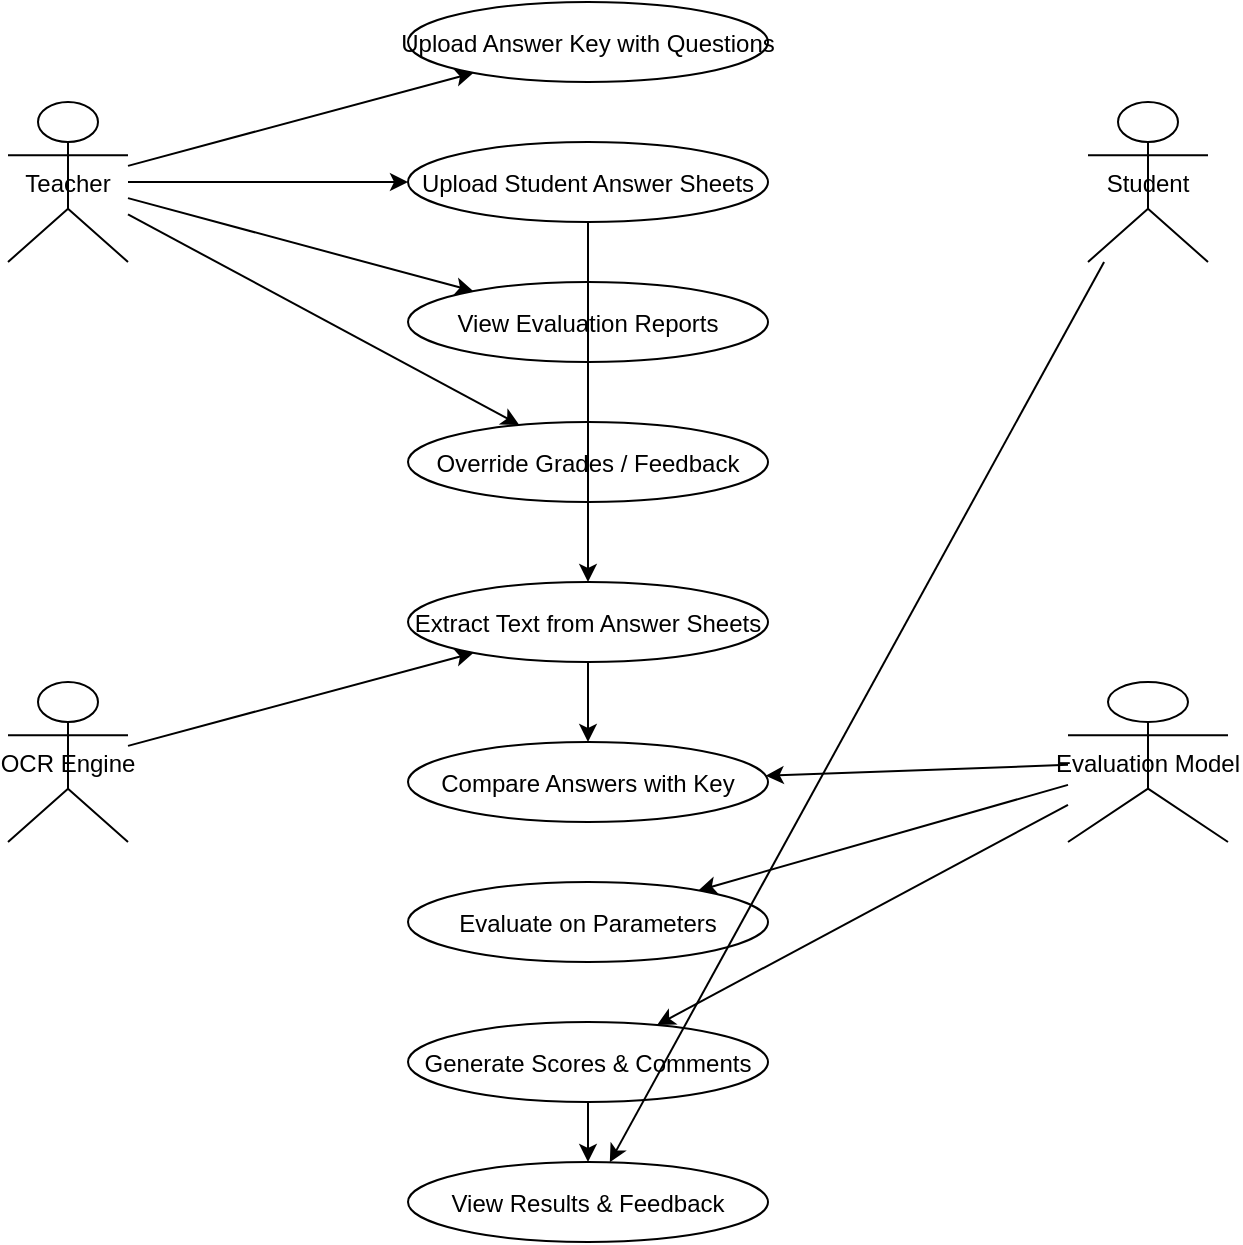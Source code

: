<mxfile version="28.1.2">
  <diagram name="Use Case Diagram" id="0">
    <mxGraphModel dx="1042" dy="608" grid="1" gridSize="10" guides="1" tooltips="1" connect="1" arrows="1" fold="1" page="1" pageScale="1" pageWidth="827" pageHeight="1169" math="0" shadow="0">
      <root>
        <mxCell id="0" />
        <mxCell id="1" parent="0" />
        <mxCell id="2" value="Teacher" style="shape=umlActor" parent="1" vertex="1">
          <mxGeometry x="50" y="100" width="60" height="80" as="geometry" />
        </mxCell>
        <mxCell id="3" value="Student" style="shape=umlActor" parent="1" vertex="1">
          <mxGeometry x="590" y="100" width="60" height="80" as="geometry" />
        </mxCell>
        <mxCell id="4" value="OCR Engine" style="shape=umlActor" parent="1" vertex="1">
          <mxGeometry x="50" y="390" width="60" height="80" as="geometry" />
        </mxCell>
        <mxCell id="5" value="Evaluation Model" style="shape=umlActor" parent="1" vertex="1">
          <mxGeometry x="580" y="390" width="80" height="80" as="geometry" />
        </mxCell>
        <mxCell id="6" value="Upload Answer Key with Questions" style="ellipse" parent="1" vertex="1">
          <mxGeometry x="250" y="50" width="180" height="40" as="geometry" />
        </mxCell>
        <mxCell id="7" value="Upload Student Answer Sheets" style="ellipse" parent="1" vertex="1">
          <mxGeometry x="250" y="120" width="180" height="40" as="geometry" />
        </mxCell>
        <mxCell id="8" value="View Evaluation Reports" style="ellipse" parent="1" vertex="1">
          <mxGeometry x="250" y="190" width="180" height="40" as="geometry" />
        </mxCell>
        <mxCell id="9" value="Override Grades / Feedback" style="ellipse" parent="1" vertex="1">
          <mxGeometry x="250" y="260" width="180" height="40" as="geometry" />
        </mxCell>
        <mxCell id="10" value="Extract Text from Answer Sheets" style="ellipse" parent="1" vertex="1">
          <mxGeometry x="250" y="340" width="180" height="40" as="geometry" />
        </mxCell>
        <mxCell id="11" value="Compare Answers with Key" style="ellipse" parent="1" vertex="1">
          <mxGeometry x="250" y="420" width="180" height="40" as="geometry" />
        </mxCell>
        <mxCell id="12" value="Evaluate on Parameters" style="ellipse" parent="1" vertex="1">
          <mxGeometry x="250" y="490" width="180" height="40" as="geometry" />
        </mxCell>
        <mxCell id="13" value="Generate Scores &amp; Comments" style="ellipse" parent="1" vertex="1">
          <mxGeometry x="250" y="560" width="180" height="40" as="geometry" />
        </mxCell>
        <mxCell id="14" value="View Results &amp; Feedback" style="ellipse" parent="1" vertex="1">
          <mxGeometry x="250" y="630" width="180" height="40" as="geometry" />
        </mxCell>
        <mxCell id="15" parent="1" source="2" target="6" edge="1">
          <mxGeometry relative="1" as="geometry" />
        </mxCell>
        <mxCell id="16" parent="1" source="2" target="7" edge="1">
          <mxGeometry relative="1" as="geometry" />
        </mxCell>
        <mxCell id="17" parent="1" source="2" target="8" edge="1">
          <mxGeometry relative="1" as="geometry" />
        </mxCell>
        <mxCell id="18" parent="1" source="2" target="9" edge="1">
          <mxGeometry relative="1" as="geometry" />
        </mxCell>
        <mxCell id="19" parent="1" source="7" target="10" edge="1">
          <mxGeometry relative="1" as="geometry" />
        </mxCell>
        <mxCell id="20" parent="1" source="4" target="10" edge="1">
          <mxGeometry relative="1" as="geometry" />
        </mxCell>
        <mxCell id="21" parent="1" source="10" target="11" edge="1">
          <mxGeometry relative="1" as="geometry" />
        </mxCell>
        <mxCell id="22" parent="1" source="5" target="11" edge="1">
          <mxGeometry relative="1" as="geometry" />
        </mxCell>
        <mxCell id="23" parent="1" source="5" target="12" edge="1">
          <mxGeometry relative="1" as="geometry" />
        </mxCell>
        <mxCell id="24" parent="1" source="5" target="13" edge="1">
          <mxGeometry relative="1" as="geometry" />
        </mxCell>
        <mxCell id="25" parent="1" source="13" target="14" edge="1">
          <mxGeometry relative="1" as="geometry" />
        </mxCell>
        <mxCell id="26" parent="1" source="3" target="14" edge="1">
          <mxGeometry relative="1" as="geometry" />
        </mxCell>
      </root>
    </mxGraphModel>
  </diagram>
</mxfile>
